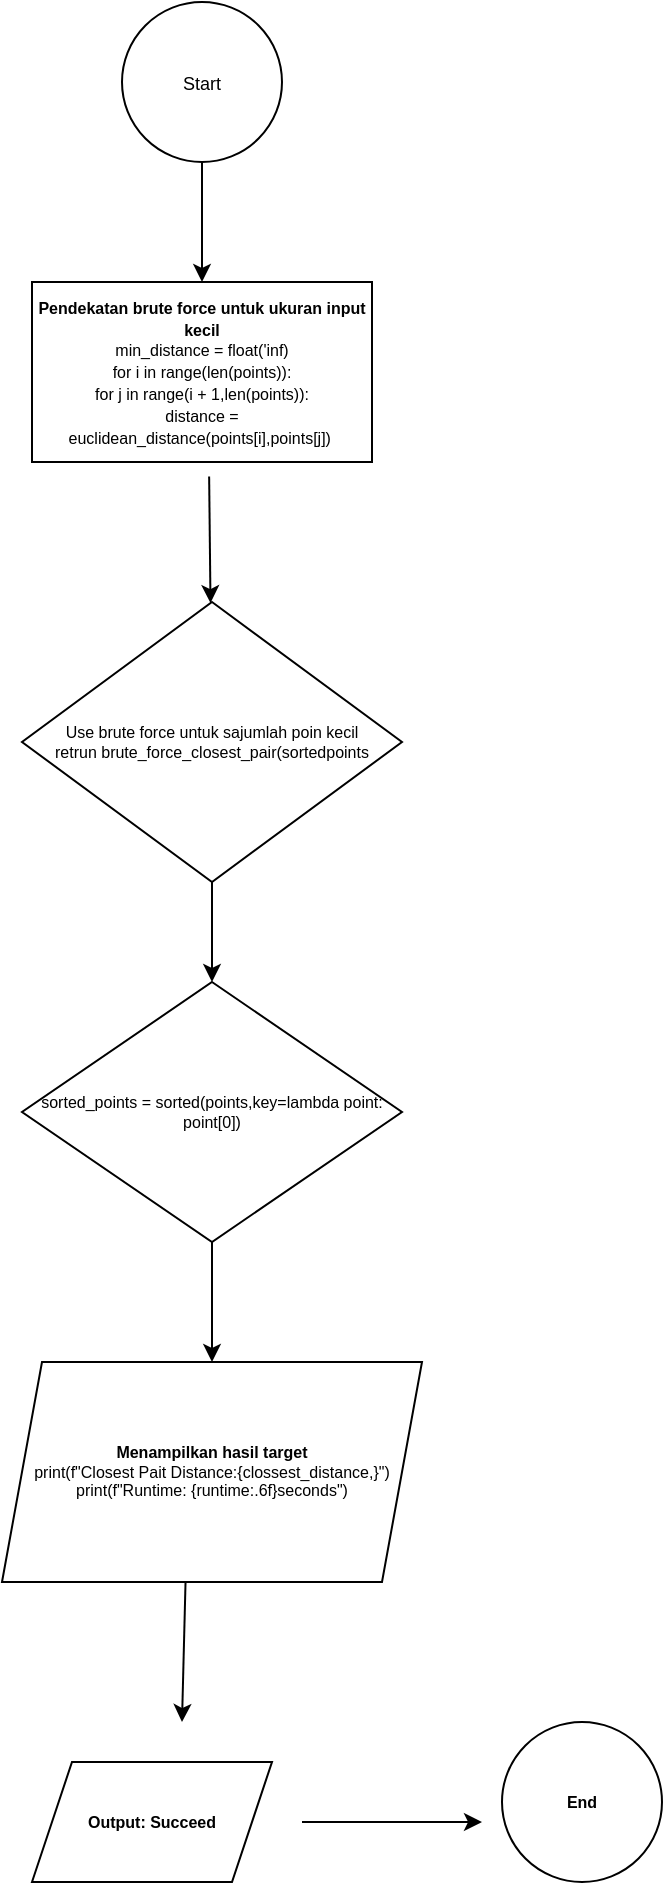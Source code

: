 <mxfile>
    <diagram id="UtZa8Ic4M5j1i4TqfkR7" name="Page-1">
        <mxGraphModel dx="1053" dy="619" grid="1" gridSize="10" guides="1" tooltips="1" connect="1" arrows="1" fold="1" page="1" pageScale="1" pageWidth="850" pageHeight="1100" math="0" shadow="0">
            <root>
                <mxCell id="0"/>
                <mxCell id="1" parent="0"/>
                <mxCell id="2" value="&lt;font style=&quot;font-size: 9px;&quot;&gt;Start&lt;/font&gt;" style="ellipse;whiteSpace=wrap;html=1;aspect=fixed;" vertex="1" parent="1">
                    <mxGeometry x="300" y="10" width="80" height="80" as="geometry"/>
                </mxCell>
                <mxCell id="4" value="" style="endArrow=classic;html=1;fontSize=9;exitX=0.5;exitY=1;exitDx=0;exitDy=0;" edge="1" parent="1" source="2">
                    <mxGeometry width="50" height="50" relative="1" as="geometry">
                        <mxPoint x="360" y="160" as="sourcePoint"/>
                        <mxPoint x="340" y="150" as="targetPoint"/>
                        <Array as="points"/>
                    </mxGeometry>
                </mxCell>
                <mxCell id="6" value="&lt;font style=&quot;font-size: 8px;&quot;&gt;&lt;b&gt;Pendekatan brute force untuk ukuran input kecil&lt;br&gt;&lt;/b&gt;min_distance = float('inf)&lt;br&gt;for i in range(len(points)):&lt;br&gt;for j in range(i + 1,len(points)):&lt;br&gt;distance = euclidean_distance(points[i],points[j])&amp;nbsp;&lt;/font&gt;&lt;br&gt;" style="rounded=0;whiteSpace=wrap;html=1;fontSize=9;" vertex="1" parent="1">
                    <mxGeometry x="255" y="150" width="170" height="90" as="geometry"/>
                </mxCell>
                <mxCell id="7" value="" style="endArrow=classic;html=1;fontSize=8;exitX=0.521;exitY=1.08;exitDx=0;exitDy=0;exitPerimeter=0;" edge="1" parent="1" source="6" target="8">
                    <mxGeometry width="50" height="50" relative="1" as="geometry">
                        <mxPoint x="360" y="220" as="sourcePoint"/>
                        <mxPoint x="344" y="310" as="targetPoint"/>
                    </mxGeometry>
                </mxCell>
                <mxCell id="8" value="Use brute force untuk sajumlah poin kecil&lt;br&gt;retrun brute_force_closest_pair(sortedpoints" style="rhombus;whiteSpace=wrap;html=1;fontSize=8;" vertex="1" parent="1">
                    <mxGeometry x="250" y="310" width="190" height="140" as="geometry"/>
                </mxCell>
                <mxCell id="9" value="" style="endArrow=classic;html=1;fontSize=8;exitX=0.5;exitY=1;exitDx=0;exitDy=0;" edge="1" parent="1" source="8" target="10">
                    <mxGeometry width="50" height="50" relative="1" as="geometry">
                        <mxPoint x="510" y="500" as="sourcePoint"/>
                        <mxPoint x="345" y="520" as="targetPoint"/>
                    </mxGeometry>
                </mxCell>
                <mxCell id="10" value="sorted_points = sorted(points,key=lambda point: point[0])" style="rhombus;whiteSpace=wrap;html=1;fontSize=8;" vertex="1" parent="1">
                    <mxGeometry x="250" y="500" width="190" height="130" as="geometry"/>
                </mxCell>
                <mxCell id="11" value="" style="endArrow=classic;html=1;fontSize=8;exitX=0.5;exitY=1;exitDx=0;exitDy=0;" edge="1" parent="1" source="10">
                    <mxGeometry width="50" height="50" relative="1" as="geometry">
                        <mxPoint x="510" y="610" as="sourcePoint"/>
                        <mxPoint x="345" y="690" as="targetPoint"/>
                    </mxGeometry>
                </mxCell>
                <mxCell id="12" value="&lt;b&gt;Menampilkan hasil target&lt;/b&gt;&lt;br&gt;print(f&quot;Closest Pait Distance:{clossest_distance,}&quot;)&lt;br&gt;print(f&quot;Runtime: {runtime:.6f}seconds&quot;)" style="shape=parallelogram;perimeter=parallelogramPerimeter;whiteSpace=wrap;html=1;fixedSize=1;fontSize=8;" vertex="1" parent="1">
                    <mxGeometry x="240" y="690" width="210" height="110" as="geometry"/>
                </mxCell>
                <mxCell id="13" value="" style="endArrow=classic;html=1;fontSize=8;exitX=0.437;exitY=0.999;exitDx=0;exitDy=0;exitPerimeter=0;" edge="1" parent="1" source="12">
                    <mxGeometry width="50" height="50" relative="1" as="geometry">
                        <mxPoint x="330" y="810" as="sourcePoint"/>
                        <mxPoint x="330" y="870" as="targetPoint"/>
                        <Array as="points"/>
                    </mxGeometry>
                </mxCell>
                <mxCell id="15" value="&lt;b&gt;End&lt;/b&gt;" style="ellipse;whiteSpace=wrap;html=1;aspect=fixed;fontSize=8;" vertex="1" parent="1">
                    <mxGeometry x="490" y="870" width="80" height="80" as="geometry"/>
                </mxCell>
                <mxCell id="16" value="" style="endArrow=classic;html=1;fontSize=8;" edge="1" parent="1">
                    <mxGeometry width="50" height="50" relative="1" as="geometry">
                        <mxPoint x="390" y="920" as="sourcePoint"/>
                        <mxPoint x="480" y="920" as="targetPoint"/>
                    </mxGeometry>
                </mxCell>
                <mxCell id="17" value="&lt;b&gt;Output: Succeed&lt;/b&gt;" style="shape=parallelogram;perimeter=parallelogramPerimeter;whiteSpace=wrap;html=1;fixedSize=1;fontSize=8;" vertex="1" parent="1">
                    <mxGeometry x="255" y="890" width="120" height="60" as="geometry"/>
                </mxCell>
            </root>
        </mxGraphModel>
    </diagram>
</mxfile>